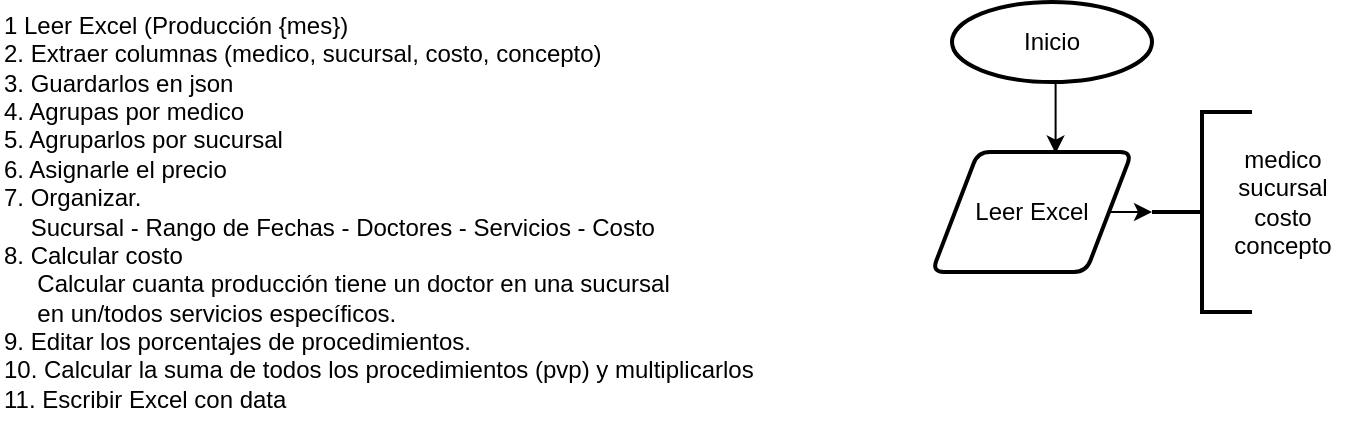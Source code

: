 <mxfile version="24.5.5" type="github">
  <diagram name="Página-1" id="_WE28FnadgoybFpJPaSw">
    <mxGraphModel dx="772" dy="317" grid="1" gridSize="10" guides="1" tooltips="1" connect="1" arrows="1" fold="1" page="1" pageScale="1" pageWidth="827" pageHeight="1169" math="0" shadow="0">
      <root>
        <mxCell id="0" />
        <mxCell id="1" parent="0" />
        <mxCell id="upnxExd1PIan7JR3uo-e-1" value="&lt;div&gt;1 Leer Excel (Producción {mes})&lt;/div&gt;&lt;div&gt;2. Extraer columnas (medico, sucursal, costo, concepto)&lt;/div&gt;&lt;div&gt;3. Guardarlos en json&lt;/div&gt;&lt;div&gt;4. Agrupas por medico&lt;/div&gt;&lt;div&gt;5. Agruparlos por sucursal&lt;/div&gt;&lt;div&gt;6. Asignarle el precio&lt;/div&gt;&lt;div&gt;7. Organizar.&lt;/div&gt;&lt;div&gt;&amp;nbsp; &amp;nbsp; Sucursal - Rango de Fechas - Doctores - Servicios - Costo&lt;/div&gt;&lt;div&gt;8. Calcular costo&lt;/div&gt;&lt;div&gt;&amp;nbsp; &amp;nbsp; &amp;nbsp;Calcular cuanta producción tiene un doctor en una sucursal&lt;/div&gt;&lt;div&gt;&amp;nbsp; &amp;nbsp; &amp;nbsp;en un/todos servicios específicos.&lt;/div&gt;&lt;div&gt;9. Editar los porcentajes de procedimientos.&lt;/div&gt;&lt;div&gt;10. Calcular la suma de todos los procedimientos (pvp) y multiplicarlos&lt;/div&gt;&lt;div&gt;11. Escribir Excel con data&lt;/div&gt;" style="text;html=1;align=left;verticalAlign=middle;resizable=0;points=[];autosize=1;strokeColor=none;fillColor=none;" parent="1" vertex="1">
          <mxGeometry x="14" y="30" width="400" height="210" as="geometry" />
        </mxCell>
        <mxCell id="xyFU0oS-6VmlLACNLTeM-1" value="Inicio" style="strokeWidth=2;html=1;shape=mxgraph.flowchart.start_1;whiteSpace=wrap;" vertex="1" parent="1">
          <mxGeometry x="490" y="30" width="100" height="40" as="geometry" />
        </mxCell>
        <mxCell id="xyFU0oS-6VmlLACNLTeM-2" value="Leer Excel" style="shape=parallelogram;html=1;strokeWidth=2;perimeter=parallelogramPerimeter;whiteSpace=wrap;rounded=1;arcSize=12;size=0.23;" vertex="1" parent="1">
          <mxGeometry x="480" y="105" width="100" height="60" as="geometry" />
        </mxCell>
        <mxCell id="xyFU0oS-6VmlLACNLTeM-3" style="edgeStyle=orthogonalEdgeStyle;rounded=0;orthogonalLoop=1;jettySize=auto;html=1;exitX=0.5;exitY=1;exitDx=0;exitDy=0;exitPerimeter=0;entryX=0.618;entryY=0.013;entryDx=0;entryDy=0;entryPerimeter=0;" edge="1" parent="1" source="xyFU0oS-6VmlLACNLTeM-1" target="xyFU0oS-6VmlLACNLTeM-2">
          <mxGeometry relative="1" as="geometry" />
        </mxCell>
        <mxCell id="xyFU0oS-6VmlLACNLTeM-4" value="" style="strokeWidth=2;html=1;shape=mxgraph.flowchart.annotation_2;align=left;labelPosition=right;pointerEvents=1;" vertex="1" parent="1">
          <mxGeometry x="590" y="85" width="50" height="100" as="geometry" />
        </mxCell>
        <mxCell id="xyFU0oS-6VmlLACNLTeM-6" style="edgeStyle=orthogonalEdgeStyle;rounded=0;orthogonalLoop=1;jettySize=auto;html=1;exitX=1;exitY=0.5;exitDx=0;exitDy=0;entryX=0;entryY=0.5;entryDx=0;entryDy=0;entryPerimeter=0;" edge="1" parent="1" source="xyFU0oS-6VmlLACNLTeM-2" target="xyFU0oS-6VmlLACNLTeM-4">
          <mxGeometry relative="1" as="geometry" />
        </mxCell>
        <mxCell id="xyFU0oS-6VmlLACNLTeM-7" value="&lt;span style=&quot;text-align: left;&quot;&gt;medico&lt;/span&gt;&lt;div&gt;&lt;span style=&quot;text-align: left;&quot;&gt;sucursal&lt;/span&gt;&lt;/div&gt;&lt;div&gt;&lt;span style=&quot;text-align: left;&quot;&gt;costo&lt;/span&gt;&lt;/div&gt;&lt;div&gt;&lt;span style=&quot;text-align: left;&quot;&gt;concepto&lt;/span&gt;&lt;/div&gt;" style="text;html=1;align=center;verticalAlign=middle;resizable=0;points=[];autosize=1;strokeColor=none;fillColor=none;" vertex="1" parent="1">
          <mxGeometry x="620" y="95" width="70" height="70" as="geometry" />
        </mxCell>
      </root>
    </mxGraphModel>
  </diagram>
</mxfile>
